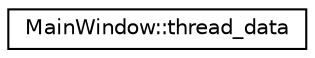 digraph "Graphical Class Hierarchy"
{
  edge [fontname="Helvetica",fontsize="10",labelfontname="Helvetica",labelfontsize="10"];
  node [fontname="Helvetica",fontsize="10",shape=record];
  rankdir="LR";
  Node0 [label="MainWindow::thread_data",height=0.2,width=0.4,color="black", fillcolor="white", style="filled",URL="$structMainWindow_1_1thread__data.html"];
}

